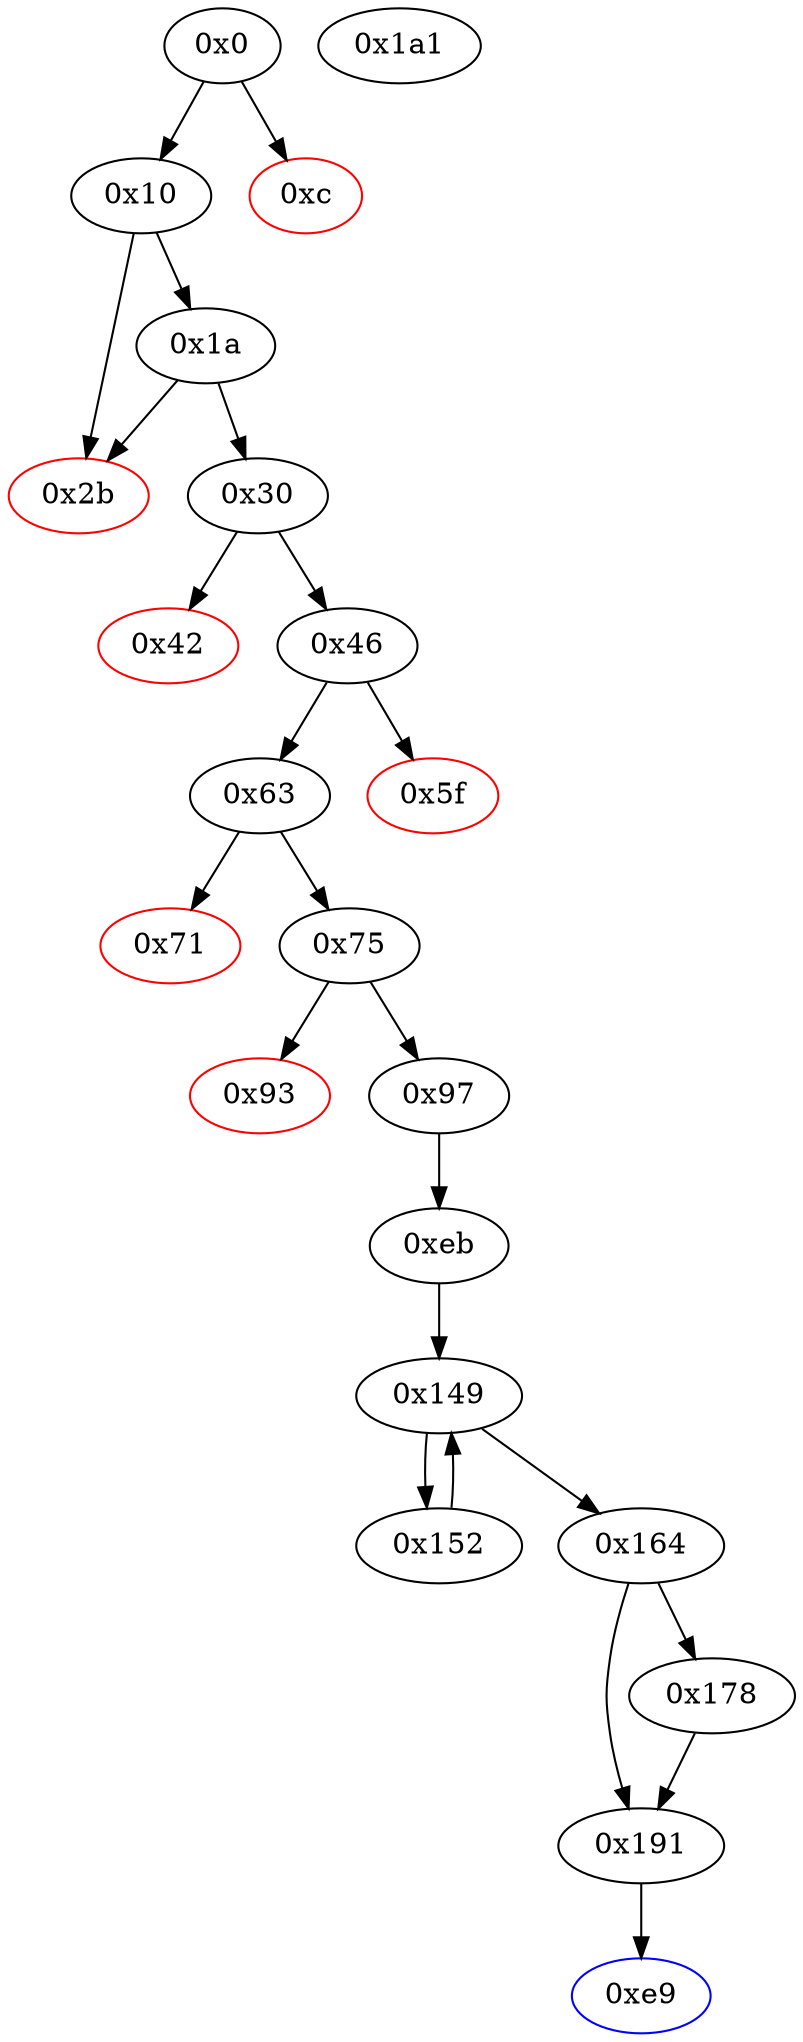 strict digraph "" {
"0x42" [color=red, fillcolor=white, id="0x42", style=filled, tooltip="Block 0x42\n[0x42:0x45]\n---\nPredecessors: [0x30]\nSuccessors: []\n---\n0x42 PUSH1 0x0\n0x44 DUP1\n0x45 REVERT\n---\n0x42: V26 = 0x0\n0x45: REVERT 0x0 0x0\n---\nEntry stack: [V13, 0xe9, 0x4, V21]\nStack pops: 0\nStack additions: []\nExit stack: [V13, 0xe9, 0x4, V21]\n\nDef sites:\nV13: {0x1a.0x1f}\n0xe9: {0x30.0x31}\n0x4: {0x30.0x34}\nV21: {0x30.0x38}\n"];
"0x2b" [color=red, fillcolor=white, id="0x2b", style=filled, tooltip="Block 0x2b\n[0x2b:0x2f]\n---\nPredecessors: [0x10, 0x1a]\nSuccessors: []\n---\n0x2b JUMPDEST\n0x2c PUSH1 0x0\n0x2e DUP1\n0x2f REVERT\n---\n0x2b: JUMPDEST \n0x2c: V17 = 0x0\n0x2f: REVERT 0x0 0x0\n---\nEntry stack: [V13]\nStack pops: 0\nStack additions: []\nExit stack: [V13]\n\nDef sites:\nV13: {0x1a.0x1f}\n"];
"0xeb" [fillcolor=white, id="0xeb", style=filled, tooltip="Block 0xeb\n[0xeb:0x148]\n---\nPredecessors: [0x97]\nSuccessors: [0x149]\n---\n0xeb JUMPDEST\n0xec CALLER\n0xed PUSH20 0xffffffffffffffffffffffffffffffffffffffff\n0x102 AND\n0x103 PUSH32 0x5e118a333f96d5cdbe627b10b4f6150dc841df5539fa961f11c900c9d6c130f4\n0x124 DUP3\n0x125 PUSH1 0x40\n0x127 MLOAD\n0x128 DUP1\n0x129 DUP1\n0x12a PUSH1 0x20\n0x12c ADD\n0x12d DUP3\n0x12e DUP2\n0x12f SUB\n0x130 DUP3\n0x131 MSTORE\n0x132 DUP4\n0x133 DUP2\n0x134 DUP2\n0x135 MLOAD\n0x136 DUP2\n0x137 MSTORE\n0x138 PUSH1 0x20\n0x13a ADD\n0x13b SWAP2\n0x13c POP\n0x13d DUP1\n0x13e MLOAD\n0x13f SWAP1\n0x140 PUSH1 0x20\n0x142 ADD\n0x143 SWAP1\n0x144 DUP1\n0x145 DUP4\n0x146 DUP4\n0x147 PUSH1 0x0\n---\n0xeb: JUMPDEST \n0xec: V78 = CALLER\n0xed: V79 = 0xffffffffffffffffffffffffffffffffffffffff\n0x102: V80 = AND 0xffffffffffffffffffffffffffffffffffffffff V78\n0x103: V81 = 0x5e118a333f96d5cdbe627b10b4f6150dc841df5539fa961f11c900c9d6c130f4\n0x125: V82 = 0x40\n0x127: V83 = M[0x40]\n0x12a: V84 = 0x20\n0x12c: V85 = ADD 0x20 V83\n0x12f: V86 = SUB V85 V83\n0x131: M[V83] = V86\n0x135: V87 = M[V64]\n0x137: M[V85] = V87\n0x138: V88 = 0x20\n0x13a: V89 = ADD 0x20 V85\n0x13e: V90 = M[V64]\n0x140: V91 = 0x20\n0x142: V92 = ADD 0x20 V64\n0x147: V93 = 0x0\n---\nEntry stack: [V13, 0xe9, V64]\nStack pops: 1\nStack additions: [S0, V80, 0x5e118a333f96d5cdbe627b10b4f6150dc841df5539fa961f11c900c9d6c130f4, S0, V83, V83, V89, V92, V90, V90, V89, V92, 0x0]\nExit stack: [V13, 0xe9, V64, V80, 0x5e118a333f96d5cdbe627b10b4f6150dc841df5539fa961f11c900c9d6c130f4, V64, V83, V83, V89, V92, V90, V90, V89, V92, 0x0]\n\nDef sites:\nV13: {0x1a.0x1f}\n0xe9: {0x30.0x31}\nV64: {0x97.0xaa}\n"];
"0x0" [fillcolor=white, id="0x0", style=filled, tooltip="Block 0x0\n[0x0:0xb]\n---\nPredecessors: []\nSuccessors: [0xc, 0x10]\n---\n0x0 PUSH1 0x80\n0x2 PUSH1 0x40\n0x4 MSTORE\n0x5 CALLVALUE\n0x6 DUP1\n0x7 ISZERO\n0x8 PUSH2 0x10\n0xb JUMPI\n---\n0x0: V0 = 0x80\n0x2: V1 = 0x40\n0x4: M[0x40] = 0x80\n0x5: V2 = CALLVALUE\n0x7: V3 = ISZERO V2\n0x8: V4 = 0x10\n0xb: JUMPI 0x10 V3\n---\nEntry stack: []\nStack pops: 0\nStack additions: [V2]\nExit stack: [V2]\n\nDef sites:\n"];
"0x71" [color=red, fillcolor=white, id="0x71", style=filled, tooltip="Block 0x71\n[0x71:0x74]\n---\nPredecessors: [0x63]\nSuccessors: []\n---\n0x71 PUSH1 0x0\n0x73 DUP1\n0x74 REVERT\n---\n0x71: V42 = 0x0\n0x74: REVERT 0x0 0x0\n---\nEntry stack: [V13, 0xe9, V27, 0x4, 0x24, V36]\nStack pops: 0\nStack additions: []\nExit stack: [V13, 0xe9, V27, 0x4, 0x24, V36]\n\nDef sites:\nV13: {0x1a.0x1f}\n0xe9: {0x30.0x31}\nV27: {0x46.0x48}\n0x4: {0x30.0x34}\n0x24: {0x46.0x50}\nV36: {0x63.0x65}\n"];
"0x63" [fillcolor=white, id="0x63", style=filled, tooltip="Block 0x63\n[0x63:0x70]\n---\nPredecessors: [0x46]\nSuccessors: [0x71, 0x75]\n---\n0x63 JUMPDEST\n0x64 DUP3\n0x65 ADD\n0x66 DUP4\n0x67 PUSH1 0x20\n0x69 DUP3\n0x6a ADD\n0x6b GT\n0x6c ISZERO\n0x6d PUSH2 0x75\n0x70 JUMPI\n---\n0x63: JUMPDEST \n0x65: V36 = ADD 0x4 V28\n0x67: V37 = 0x20\n0x6a: V38 = ADD V36 0x20\n0x6b: V39 = GT V38 V27\n0x6c: V40 = ISZERO V39\n0x6d: V41 = 0x75\n0x70: JUMPI 0x75 V40\n---\nEntry stack: [V13, 0xe9, V27, 0x4, 0x24, V28]\nStack pops: 4\nStack additions: [S3, S2, S1, V36]\nExit stack: [V13, 0xe9, V27, 0x4, 0x24, V36]\n\nDef sites:\nV13: {0x1a.0x1f}\n0xe9: {0x30.0x31}\nV27: {0x46.0x48}\n0x4: {0x30.0x34}\n0x24: {0x46.0x50}\nV28: {0x46.0x4c}\n"];
"0x191" [fillcolor=white, id="0x191", style=filled, tooltip="Block 0x191\n[0x191:0x1a0]\n---\nPredecessors: [0x164, 0x178]\nSuccessors: [0xe9]\n---\n0x191 JUMPDEST\n0x192 POP\n0x193 SWAP3\n0x194 POP\n0x195 POP\n0x196 POP\n0x197 PUSH1 0x40\n0x199 MLOAD\n0x19a DUP1\n0x19b SWAP2\n0x19c SUB\n0x19d SWAP1\n0x19e LOG2\n0x19f POP\n0x1a0 JUMP\n---\n0x191: JUMPDEST \n0x197: V120 = 0x40\n0x199: V121 = M[0x40]\n0x19c: V122 = SUB S1 V121\n0x19e: LOG V121 V122 0x5e118a333f96d5cdbe627b10b4f6150dc841df5539fa961f11c900c9d6c130f4 V80\n0x1a0: JUMP 0xe9\n---\nEntry stack: [V13, 0xe9, V64, V80, 0x5e118a333f96d5cdbe627b10b4f6150dc841df5539fa961f11c900c9d6c130f4, V64, V83, V83, S1, V105]\nStack pops: 9\nStack additions: []\nExit stack: [V13]\n\nDef sites:\nV13: {0x1a.0x1f}\n0xe9: {0x30.0x31}\nV64: {0x97.0xaa}\nV80: {0xeb.0x102}\n0x5e118a333f96d5cdbe627b10b4f6150dc841df5539fa961f11c900c9d6c130f4: {0xeb.0x103}\nV64: {0x97.0xaa}\nV83: {0xeb.0x127}\nV83: {0xeb.0x127}\nS1: {0x178.0x18e, 0x164.0x16d}\nV105: {0x164.0x171}\n"];
"0x93" [color=red, fillcolor=white, id="0x93", style=filled, tooltip="Block 0x93\n[0x93:0x96]\n---\nPredecessors: [0x75]\nSuccessors: []\n---\n0x93 PUSH1 0x0\n0x95 DUP1\n0x96 REVERT\n---\n0x93: V55 = 0x0\n0x96: REVERT 0x0 0x0\n---\nEntry stack: [V13, 0xe9, V27, 0x4, V45, V43, 0x24]\nStack pops: 0\nStack additions: []\nExit stack: [V13, 0xe9, V27, 0x4, V45, V43, 0x24]\n\nDef sites:\nV13: {0x1a.0x1f}\n0xe9: {0x30.0x31}\nV27: {0x46.0x48}\n0x4: {0x30.0x34}\nV45: {0x75.0x7b}\nV43: {0x75.0x77}\n0x24: {0x46.0x50}\n"];
"0x10" [fillcolor=white, id="0x10", style=filled, tooltip="Block 0x10\n[0x10:0x19]\n---\nPredecessors: [0x0]\nSuccessors: [0x1a, 0x2b]\n---\n0x10 JUMPDEST\n0x11 POP\n0x12 PUSH1 0x4\n0x14 CALLDATASIZE\n0x15 LT\n0x16 PUSH2 0x2b\n0x19 JUMPI\n---\n0x10: JUMPDEST \n0x12: V6 = 0x4\n0x14: V7 = CALLDATASIZE\n0x15: V8 = LT V7 0x4\n0x16: V9 = 0x2b\n0x19: JUMPI 0x2b V8\n---\nEntry stack: [V2]\nStack pops: 1\nStack additions: []\nExit stack: []\n\nDef sites:\nV2: {0x0.0x5}\n"];
"0xe9" [color=blue, fillcolor=white, id="0xe9", style=filled, tooltip="Block 0xe9\n[0xe9:0xea]\n---\nPredecessors: [0x191]\nSuccessors: []\n---\n0xe9 JUMPDEST\n0xea STOP\n---\n0xe9: JUMPDEST \n0xea: STOP \n---\nEntry stack: [V13]\nStack pops: 0\nStack additions: []\nExit stack: [V13]\n\nDef sites:\nV13: {0x1a.0x1f}\n"];
"0x164" [fillcolor=white, id="0x164", style=filled, tooltip="Block 0x164\n[0x164:0x177]\n---\nPredecessors: [0x149]\nSuccessors: [0x178, 0x191]\n---\n0x164 JUMPDEST\n0x165 POP\n0x166 POP\n0x167 POP\n0x168 POP\n0x169 SWAP1\n0x16a POP\n0x16b SWAP1\n0x16c DUP2\n0x16d ADD\n0x16e SWAP1\n0x16f PUSH1 0x1f\n0x171 AND\n0x172 DUP1\n0x173 ISZERO\n0x174 PUSH2 0x191\n0x177 JUMPI\n---\n0x164: JUMPDEST \n0x16d: V103 = ADD V90 V89\n0x16f: V104 = 0x1f\n0x171: V105 = AND 0x1f V90\n0x173: V106 = ISZERO V105\n0x174: V107 = 0x191\n0x177: JUMPI 0x191 V106\n---\nEntry stack: [V13, 0xe9, V64, V80, 0x5e118a333f96d5cdbe627b10b4f6150dc841df5539fa961f11c900c9d6c130f4, V64, V83, V83, V89, V92, V90, V90, V89, V92, S0]\nStack pops: 7\nStack additions: [V103, V105]\nExit stack: [V13, 0xe9, V64, V80, 0x5e118a333f96d5cdbe627b10b4f6150dc841df5539fa961f11c900c9d6c130f4, V64, V83, V83, V103, V105]\n\nDef sites:\nV13: {0x1a.0x1f}\n0xe9: {0x30.0x31}\nV64: {0x97.0xaa}\nV80: {0xeb.0x102}\n0x5e118a333f96d5cdbe627b10b4f6150dc841df5539fa961f11c900c9d6c130f4: {0xeb.0x103}\nV64: {0x97.0xaa}\nV83: {0xeb.0x127}\nV83: {0xeb.0x127}\nV89: {0xeb.0x13a}\nV92: {0xeb.0x142}\nV90: {0xeb.0x13e}\nV90: {0xeb.0x13e}\nV89: {0xeb.0x13a}\nV92: {0xeb.0x142}\nS0: {0xeb.0x147, 0x152.0x15d}\n"];
"0x152" [fillcolor=white, id="0x152", style=filled, tooltip="Block 0x152\n[0x152:0x163]\n---\nPredecessors: [0x149]\nSuccessors: [0x149]\n---\n0x152 DUP1\n0x153 DUP3\n0x154 ADD\n0x155 MLOAD\n0x156 DUP2\n0x157 DUP5\n0x158 ADD\n0x159 MSTORE\n0x15a PUSH1 0x20\n0x15c DUP2\n0x15d ADD\n0x15e SWAP1\n0x15f POP\n0x160 PUSH2 0x149\n0x163 JUMP\n---\n0x154: V97 = ADD V92 S0\n0x155: V98 = M[V97]\n0x158: V99 = ADD V89 S0\n0x159: M[V99] = V98\n0x15a: V100 = 0x20\n0x15d: V101 = ADD S0 0x20\n0x160: V102 = 0x149\n0x163: JUMP 0x149\n---\nEntry stack: [V13, 0xe9, V64, V80, 0x5e118a333f96d5cdbe627b10b4f6150dc841df5539fa961f11c900c9d6c130f4, V64, V83, V83, V89, V92, V90, V90, V89, V92, S0]\nStack pops: 3\nStack additions: [S2, S1, V101]\nExit stack: [V13, 0xe9, V64, V80, 0x5e118a333f96d5cdbe627b10b4f6150dc841df5539fa961f11c900c9d6c130f4, V64, V83, V83, V89, V92, V90, V90, V89, V92, V101]\n\nDef sites:\nV13: {0x1a.0x1f}\n0xe9: {0x30.0x31}\nV64: {0x97.0xaa}\nV80: {0xeb.0x102}\n0x5e118a333f96d5cdbe627b10b4f6150dc841df5539fa961f11c900c9d6c130f4: {0xeb.0x103}\nV64: {0x97.0xaa}\nV83: {0xeb.0x127}\nV83: {0xeb.0x127}\nV89: {0xeb.0x13a}\nV92: {0xeb.0x142}\nV90: {0xeb.0x13e}\nV90: {0xeb.0x13e}\nV89: {0xeb.0x13a}\nV92: {0xeb.0x142}\nS0: {0xeb.0x147, 0x152.0x15d}\n"];
"0x1a1" [fillcolor=white, id="0x1a1", style=filled, tooltip="Block 0x1a1\n[0x1a1:0x1d5]\n---\nPredecessors: []\nSuccessors: []\n---\n0x1a1 INVALID\n0x1a2 LOG2\n0x1a3 PUSH6 0x627a7a723058\n0x1aa SHA3\n0x1ab MISSING 0xc0\n0x1ac SHL\n0x1ad MISSING 0xc7\n0x1ae PUSH32 0x68cf4204e3ec08e74375cc83a14d4ff872a30b06db4d0ac7baf0b09464736f6c\n0x1cf PUSH4 0x4300050a\n0x1d4 STOP\n0x1d5 ORIGIN\n---\n0x1a1: INVALID \n0x1a2: LOG S0 S1 S2 S3\n0x1a3: V123 = 0x627a7a723058\n0x1aa: V124 = SHA3 0x627a7a723058 S4\n0x1ab: MISSING 0xc0\n0x1ac: V125 = SHL S0 S1\n0x1ad: MISSING 0xc7\n0x1ae: V126 = 0x68cf4204e3ec08e74375cc83a14d4ff872a30b06db4d0ac7baf0b09464736f6c\n0x1cf: V127 = 0x4300050a\n0x1d4: STOP \n0x1d5: V128 = ORIGIN\n---\nEntry stack: []\nStack pops: 0\nStack additions: [V124, V125, 0x4300050a, 0x68cf4204e3ec08e74375cc83a14d4ff872a30b06db4d0ac7baf0b09464736f6c, V128]\nExit stack: []\n\nDef sites:\n"];
"0x1a" [fillcolor=white, id="0x1a", style=filled, tooltip="Block 0x1a\n[0x1a:0x2a]\n---\nPredecessors: [0x10]\nSuccessors: [0x2b, 0x30]\n---\n0x1a PUSH1 0x0\n0x1c CALLDATALOAD\n0x1d PUSH1 0xe0\n0x1f SHR\n0x20 DUP1\n0x21 PUSH4 0x131a0680\n0x26 EQ\n0x27 PUSH2 0x30\n0x2a JUMPI\n---\n0x1a: V10 = 0x0\n0x1c: V11 = CALLDATALOAD 0x0\n0x1d: V12 = 0xe0\n0x1f: V13 = SHR 0xe0 V11\n0x21: V14 = 0x131a0680\n0x26: V15 = EQ 0x131a0680 V13\n0x27: V16 = 0x30\n0x2a: JUMPI 0x30 V15\n---\nEntry stack: []\nStack pops: 0\nStack additions: [V13]\nExit stack: [V13]\n\nDef sites:\n"];
"0x30" [fillcolor=white, id="0x30", style=filled, tooltip="Block 0x30\n[0x30:0x41]\n---\nPredecessors: [0x1a]\nSuccessors: [0x42, 0x46]\n---\n0x30 JUMPDEST\n0x31 PUSH2 0xe9\n0x34 PUSH1 0x4\n0x36 DUP1\n0x37 CALLDATASIZE\n0x38 SUB\n0x39 PUSH1 0x20\n0x3b DUP2\n0x3c LT\n0x3d ISZERO\n0x3e PUSH2 0x46\n0x41 JUMPI\n---\n0x30: JUMPDEST \n0x31: V18 = 0xe9\n0x34: V19 = 0x4\n0x37: V20 = CALLDATASIZE\n0x38: V21 = SUB V20 0x4\n0x39: V22 = 0x20\n0x3c: V23 = LT V21 0x20\n0x3d: V24 = ISZERO V23\n0x3e: V25 = 0x46\n0x41: JUMPI 0x46 V24\n---\nEntry stack: [V13]\nStack pops: 0\nStack additions: [0xe9, 0x4, V21]\nExit stack: [V13, 0xe9, 0x4, V21]\n\nDef sites:\nV13: {0x1a.0x1f}\n"];
"0x5f" [color=red, fillcolor=white, id="0x5f", style=filled, tooltip="Block 0x5f\n[0x5f:0x62]\n---\nPredecessors: [0x46]\nSuccessors: []\n---\n0x5f PUSH1 0x0\n0x61 DUP1\n0x62 REVERT\n---\n0x5f: V35 = 0x0\n0x62: REVERT 0x0 0x0\n---\nEntry stack: [V13, 0xe9, V27, 0x4, 0x24, V28]\nStack pops: 0\nStack additions: []\nExit stack: [V13, 0xe9, V27, 0x4, 0x24, V28]\n\nDef sites:\nV13: {0x1a.0x1f}\n0xe9: {0x30.0x31}\nV27: {0x46.0x48}\n0x4: {0x30.0x34}\n0x24: {0x46.0x50}\nV28: {0x46.0x4c}\n"];
"0x149" [fillcolor=white, id="0x149", style=filled, tooltip="Block 0x149\n[0x149:0x151]\n---\nPredecessors: [0xeb, 0x152]\nSuccessors: [0x152, 0x164]\n---\n0x149 JUMPDEST\n0x14a DUP4\n0x14b DUP2\n0x14c LT\n0x14d ISZERO\n0x14e PUSH2 0x164\n0x151 JUMPI\n---\n0x149: JUMPDEST \n0x14c: V94 = LT S0 V90\n0x14d: V95 = ISZERO V94\n0x14e: V96 = 0x164\n0x151: JUMPI 0x164 V95\n---\nEntry stack: [V13, 0xe9, V64, V80, 0x5e118a333f96d5cdbe627b10b4f6150dc841df5539fa961f11c900c9d6c130f4, V64, V83, V83, V89, V92, V90, V90, V89, V92, S0]\nStack pops: 4\nStack additions: [S3, S2, S1, S0]\nExit stack: [V13, 0xe9, V64, V80, 0x5e118a333f96d5cdbe627b10b4f6150dc841df5539fa961f11c900c9d6c130f4, V64, V83, V83, V89, V92, V90, V90, V89, V92, S0]\n\nDef sites:\nV13: {0x1a.0x1f}\n0xe9: {0x30.0x31}\nV64: {0x97.0xaa}\nV80: {0xeb.0x102}\n0x5e118a333f96d5cdbe627b10b4f6150dc841df5539fa961f11c900c9d6c130f4: {0xeb.0x103}\nV64: {0x97.0xaa}\nV83: {0xeb.0x127}\nV83: {0xeb.0x127}\nV89: {0xeb.0x13a}\nV92: {0xeb.0x142}\nV90: {0xeb.0x13e}\nV90: {0xeb.0x13e}\nV89: {0xeb.0x13a}\nV92: {0xeb.0x142}\nS0: {0xeb.0x147, 0x152.0x15d}\n"];
"0x75" [fillcolor=white, id="0x75", style=filled, tooltip="Block 0x75\n[0x75:0x92]\n---\nPredecessors: [0x63]\nSuccessors: [0x93, 0x97]\n---\n0x75 JUMPDEST\n0x76 DUP1\n0x77 CALLDATALOAD\n0x78 SWAP1\n0x79 PUSH1 0x20\n0x7b ADD\n0x7c SWAP2\n0x7d DUP5\n0x7e PUSH1 0x1\n0x80 DUP4\n0x81 MUL\n0x82 DUP5\n0x83 ADD\n0x84 GT\n0x85 PUSH5 0x100000000\n0x8b DUP4\n0x8c GT\n0x8d OR\n0x8e ISZERO\n0x8f PUSH2 0x97\n0x92 JUMPI\n---\n0x75: JUMPDEST \n0x77: V43 = CALLDATALOAD V36\n0x79: V44 = 0x20\n0x7b: V45 = ADD 0x20 V36\n0x7e: V46 = 0x1\n0x81: V47 = MUL V43 0x1\n0x83: V48 = ADD V45 V47\n0x84: V49 = GT V48 V27\n0x85: V50 = 0x100000000\n0x8c: V51 = GT V43 0x100000000\n0x8d: V52 = OR V51 V49\n0x8e: V53 = ISZERO V52\n0x8f: V54 = 0x97\n0x92: JUMPI 0x97 V53\n---\nEntry stack: [V13, 0xe9, V27, 0x4, 0x24, V36]\nStack pops: 4\nStack additions: [S3, S2, V45, V43, S1]\nExit stack: [V13, 0xe9, V27, 0x4, V45, V43, 0x24]\n\nDef sites:\nV13: {0x1a.0x1f}\n0xe9: {0x30.0x31}\nV27: {0x46.0x48}\n0x4: {0x30.0x34}\n0x24: {0x46.0x50}\nV36: {0x63.0x65}\n"];
"0x178" [fillcolor=white, id="0x178", style=filled, tooltip="Block 0x178\n[0x178:0x190]\n---\nPredecessors: [0x164]\nSuccessors: [0x191]\n---\n0x178 DUP1\n0x179 DUP3\n0x17a SUB\n0x17b DUP1\n0x17c MLOAD\n0x17d PUSH1 0x1\n0x17f DUP4\n0x180 PUSH1 0x20\n0x182 SUB\n0x183 PUSH2 0x100\n0x186 EXP\n0x187 SUB\n0x188 NOT\n0x189 AND\n0x18a DUP2\n0x18b MSTORE\n0x18c PUSH1 0x20\n0x18e ADD\n0x18f SWAP2\n0x190 POP\n---\n0x17a: V108 = SUB V103 V105\n0x17c: V109 = M[V108]\n0x17d: V110 = 0x1\n0x180: V111 = 0x20\n0x182: V112 = SUB 0x20 V105\n0x183: V113 = 0x100\n0x186: V114 = EXP 0x100 V112\n0x187: V115 = SUB V114 0x1\n0x188: V116 = NOT V115\n0x189: V117 = AND V116 V109\n0x18b: M[V108] = V117\n0x18c: V118 = 0x20\n0x18e: V119 = ADD 0x20 V108\n---\nEntry stack: [V13, 0xe9, V64, V80, 0x5e118a333f96d5cdbe627b10b4f6150dc841df5539fa961f11c900c9d6c130f4, V64, V83, V83, V103, V105]\nStack pops: 2\nStack additions: [V119, S0]\nExit stack: [V13, 0xe9, V64, V80, 0x5e118a333f96d5cdbe627b10b4f6150dc841df5539fa961f11c900c9d6c130f4, V64, V83, V83, V119, V105]\n\nDef sites:\nV13: {0x1a.0x1f}\n0xe9: {0x30.0x31}\nV64: {0x97.0xaa}\nV80: {0xeb.0x102}\n0x5e118a333f96d5cdbe627b10b4f6150dc841df5539fa961f11c900c9d6c130f4: {0xeb.0x103}\nV64: {0x97.0xaa}\nV83: {0xeb.0x127}\nV83: {0xeb.0x127}\nV103: {0x164.0x16d}\nV105: {0x164.0x171}\n"];
"0xc" [color=red, fillcolor=white, id="0xc", style=filled, tooltip="Block 0xc\n[0xc:0xf]\n---\nPredecessors: [0x0]\nSuccessors: []\n---\n0xc PUSH1 0x0\n0xe DUP1\n0xf REVERT\n---\n0xc: V5 = 0x0\n0xf: REVERT 0x0 0x0\n---\nEntry stack: [V2]\nStack pops: 0\nStack additions: []\nExit stack: [V2]\n\nDef sites:\nV2: {0x0.0x5}\n"];
"0x46" [fillcolor=white, id="0x46", style=filled, tooltip="Block 0x46\n[0x46:0x5e]\n---\nPredecessors: [0x30]\nSuccessors: [0x5f, 0x63]\n---\n0x46 JUMPDEST\n0x47 DUP2\n0x48 ADD\n0x49 SWAP1\n0x4a DUP1\n0x4b DUP1\n0x4c CALLDATALOAD\n0x4d SWAP1\n0x4e PUSH1 0x20\n0x50 ADD\n0x51 SWAP1\n0x52 PUSH5 0x100000000\n0x58 DUP2\n0x59 GT\n0x5a ISZERO\n0x5b PUSH2 0x63\n0x5e JUMPI\n---\n0x46: JUMPDEST \n0x48: V27 = ADD 0x4 V21\n0x4c: V28 = CALLDATALOAD 0x4\n0x4e: V29 = 0x20\n0x50: V30 = ADD 0x20 0x4\n0x52: V31 = 0x100000000\n0x59: V32 = GT V28 0x100000000\n0x5a: V33 = ISZERO V32\n0x5b: V34 = 0x63\n0x5e: JUMPI 0x63 V33\n---\nEntry stack: [V13, 0xe9, 0x4, V21]\nStack pops: 2\nStack additions: [V27, S1, 0x24, V28]\nExit stack: [V13, 0xe9, V27, 0x4, 0x24, V28]\n\nDef sites:\nV13: {0x1a.0x1f}\n0xe9: {0x30.0x31}\n0x4: {0x30.0x34}\nV21: {0x30.0x38}\n"];
"0x97" [fillcolor=white, id="0x97", style=filled, tooltip="Block 0x97\n[0x97:0xe8]\n---\nPredecessors: [0x75]\nSuccessors: [0xeb]\n---\n0x97 JUMPDEST\n0x98 SWAP2\n0x99 SWAP1\n0x9a DUP1\n0x9b DUP1\n0x9c PUSH1 0x1f\n0x9e ADD\n0x9f PUSH1 0x20\n0xa1 DUP1\n0xa2 SWAP2\n0xa3 DIV\n0xa4 MUL\n0xa5 PUSH1 0x20\n0xa7 ADD\n0xa8 PUSH1 0x40\n0xaa MLOAD\n0xab SWAP1\n0xac DUP2\n0xad ADD\n0xae PUSH1 0x40\n0xb0 MSTORE\n0xb1 DUP1\n0xb2 SWAP4\n0xb3 SWAP3\n0xb4 SWAP2\n0xb5 SWAP1\n0xb6 DUP2\n0xb7 DUP2\n0xb8 MSTORE\n0xb9 PUSH1 0x20\n0xbb ADD\n0xbc DUP4\n0xbd DUP4\n0xbe DUP1\n0xbf DUP3\n0xc0 DUP5\n0xc1 CALLDATACOPY\n0xc2 PUSH1 0x0\n0xc4 DUP2\n0xc5 DUP5\n0xc6 ADD\n0xc7 MSTORE\n0xc8 PUSH1 0x1f\n0xca NOT\n0xcb PUSH1 0x1f\n0xcd DUP3\n0xce ADD\n0xcf AND\n0xd0 SWAP1\n0xd1 POP\n0xd2 DUP1\n0xd3 DUP4\n0xd4 ADD\n0xd5 SWAP3\n0xd6 POP\n0xd7 POP\n0xd8 POP\n0xd9 POP\n0xda POP\n0xdb POP\n0xdc POP\n0xdd SWAP2\n0xde SWAP3\n0xdf SWAP2\n0xe0 SWAP3\n0xe1 SWAP1\n0xe2 POP\n0xe3 POP\n0xe4 POP\n0xe5 PUSH2 0xeb\n0xe8 JUMP\n---\n0x97: JUMPDEST \n0x9c: V56 = 0x1f\n0x9e: V57 = ADD 0x1f V43\n0x9f: V58 = 0x20\n0xa3: V59 = DIV V57 0x20\n0xa4: V60 = MUL V59 0x20\n0xa5: V61 = 0x20\n0xa7: V62 = ADD 0x20 V60\n0xa8: V63 = 0x40\n0xaa: V64 = M[0x40]\n0xad: V65 = ADD V64 V62\n0xae: V66 = 0x40\n0xb0: M[0x40] = V65\n0xb8: M[V64] = V43\n0xb9: V67 = 0x20\n0xbb: V68 = ADD 0x20 V64\n0xc1: CALLDATACOPY V68 V45 V43\n0xc2: V69 = 0x0\n0xc6: V70 = ADD V68 V43\n0xc7: M[V70] = 0x0\n0xc8: V71 = 0x1f\n0xca: V72 = NOT 0x1f\n0xcb: V73 = 0x1f\n0xce: V74 = ADD V43 0x1f\n0xcf: V75 = AND V74 0xffffffffffffffffffffffffffffffffffffffffffffffffffffffffffffffe0\n0xd4: V76 = ADD V68 V75\n0xe5: V77 = 0xeb\n0xe8: JUMP 0xeb\n---\nEntry stack: [V13, 0xe9, V27, 0x4, V45, V43, 0x24]\nStack pops: 5\nStack additions: [V64]\nExit stack: [V13, 0xe9, V64]\n\nDef sites:\nV13: {0x1a.0x1f}\n0xe9: {0x30.0x31}\nV27: {0x46.0x48}\n0x4: {0x30.0x34}\nV45: {0x75.0x7b}\nV43: {0x75.0x77}\n0x24: {0x46.0x50}\n"];
"0xeb" -> "0x149";
"0x0" -> "0x10";
"0x0" -> "0xc";
"0x63" -> "0x71";
"0x63" -> "0x75";
"0x191" -> "0xe9";
"0x10" -> "0x2b";
"0x10" -> "0x1a";
"0x164" -> "0x178";
"0x164" -> "0x191";
"0x152" -> "0x149";
"0x1a" -> "0x2b";
"0x1a" -> "0x30";
"0x30" -> "0x42";
"0x30" -> "0x46";
"0x149" -> "0x152";
"0x149" -> "0x164";
"0x75" -> "0x97";
"0x75" -> "0x93";
"0x178" -> "0x191";
"0x46" -> "0x63";
"0x46" -> "0x5f";
"0x97" -> "0xeb";
}
